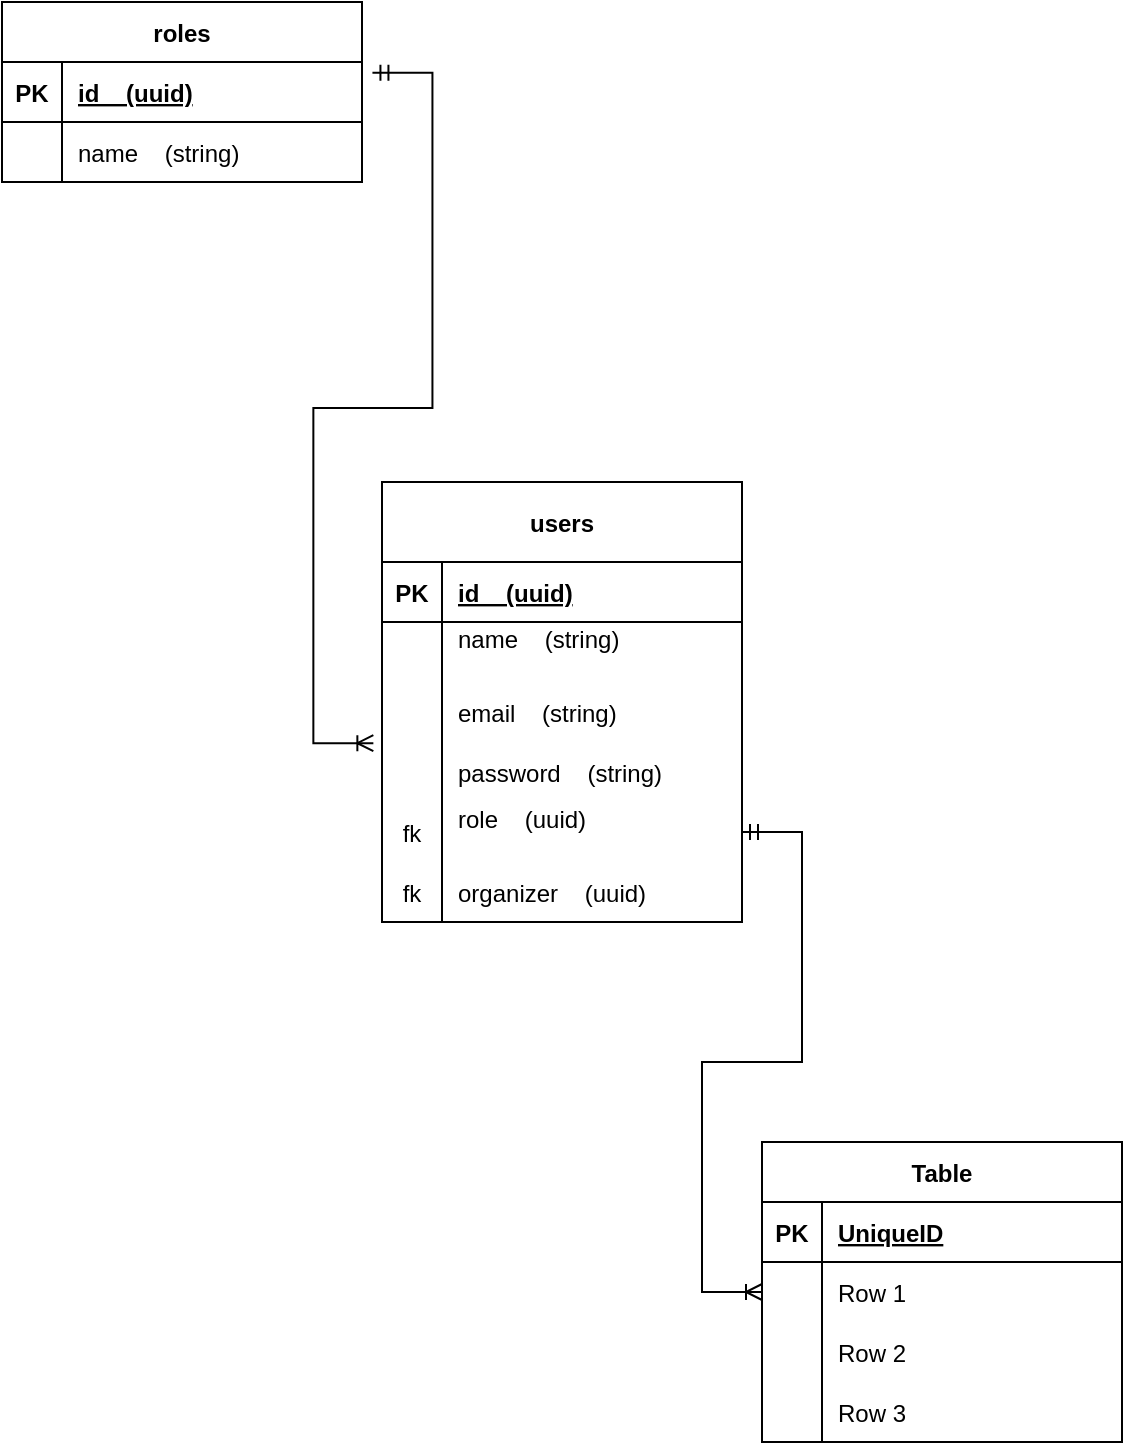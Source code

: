 <mxfile version="20.5.3" type="device"><diagram id="q3nLi76cLRcR3b4H6Wxt" name="Page-1"><mxGraphModel dx="1543" dy="813" grid="1" gridSize="10" guides="1" tooltips="1" connect="1" arrows="1" fold="1" page="1" pageScale="1" pageWidth="850" pageHeight="1100" math="0" shadow="0"><root><mxCell id="0"/><mxCell id="1" parent="0"/><mxCell id="qX9AecIdMwm5mwL2_rCY-7" value="roles" style="shape=table;startSize=30;container=1;collapsible=1;childLayout=tableLayout;fixedRows=1;rowLines=0;fontStyle=1;align=center;resizeLast=1;" vertex="1" parent="1"><mxGeometry x="-240" y="70" width="180" height="90" as="geometry"/></mxCell><mxCell id="qX9AecIdMwm5mwL2_rCY-8" value="" style="shape=tableRow;horizontal=0;startSize=0;swimlaneHead=0;swimlaneBody=0;fillColor=none;collapsible=0;dropTarget=0;points=[[0,0.5],[1,0.5]];portConstraint=eastwest;top=0;left=0;right=0;bottom=1;" vertex="1" parent="qX9AecIdMwm5mwL2_rCY-7"><mxGeometry y="30" width="180" height="30" as="geometry"/></mxCell><mxCell id="qX9AecIdMwm5mwL2_rCY-9" value="PK" style="shape=partialRectangle;connectable=0;fillColor=none;top=0;left=0;bottom=0;right=0;fontStyle=1;overflow=hidden;" vertex="1" parent="qX9AecIdMwm5mwL2_rCY-8"><mxGeometry width="30" height="30" as="geometry"><mxRectangle width="30" height="30" as="alternateBounds"/></mxGeometry></mxCell><mxCell id="qX9AecIdMwm5mwL2_rCY-10" value="id    (uuid)" style="shape=partialRectangle;connectable=0;fillColor=none;top=0;left=0;bottom=0;right=0;align=left;spacingLeft=6;fontStyle=5;overflow=hidden;" vertex="1" parent="qX9AecIdMwm5mwL2_rCY-8"><mxGeometry x="30" width="150" height="30" as="geometry"><mxRectangle width="150" height="30" as="alternateBounds"/></mxGeometry></mxCell><mxCell id="qX9AecIdMwm5mwL2_rCY-11" value="" style="shape=tableRow;horizontal=0;startSize=0;swimlaneHead=0;swimlaneBody=0;fillColor=none;collapsible=0;dropTarget=0;points=[[0,0.5],[1,0.5]];portConstraint=eastwest;top=0;left=0;right=0;bottom=0;" vertex="1" parent="qX9AecIdMwm5mwL2_rCY-7"><mxGeometry y="60" width="180" height="30" as="geometry"/></mxCell><mxCell id="qX9AecIdMwm5mwL2_rCY-12" value="" style="shape=partialRectangle;connectable=0;fillColor=none;top=0;left=0;bottom=0;right=0;editable=1;overflow=hidden;" vertex="1" parent="qX9AecIdMwm5mwL2_rCY-11"><mxGeometry width="30" height="30" as="geometry"><mxRectangle width="30" height="30" as="alternateBounds"/></mxGeometry></mxCell><mxCell id="qX9AecIdMwm5mwL2_rCY-13" value="name    (string)" style="shape=partialRectangle;connectable=0;fillColor=none;top=0;left=0;bottom=0;right=0;align=left;spacingLeft=6;overflow=hidden;" vertex="1" parent="qX9AecIdMwm5mwL2_rCY-11"><mxGeometry x="30" width="150" height="30" as="geometry"><mxRectangle width="150" height="30" as="alternateBounds"/></mxGeometry></mxCell><mxCell id="qX9AecIdMwm5mwL2_rCY-20" value="users" style="shape=table;startSize=40;container=1;collapsible=1;childLayout=tableLayout;fixedRows=1;rowLines=0;fontStyle=1;align=center;resizeLast=1;" vertex="1" parent="1"><mxGeometry x="-50" y="310" width="180" height="220" as="geometry"/></mxCell><mxCell id="qX9AecIdMwm5mwL2_rCY-21" value="" style="shape=tableRow;horizontal=0;startSize=0;swimlaneHead=0;swimlaneBody=0;fillColor=none;collapsible=0;dropTarget=0;points=[[0,0.5],[1,0.5]];portConstraint=eastwest;top=0;left=0;right=0;bottom=1;" vertex="1" parent="qX9AecIdMwm5mwL2_rCY-20"><mxGeometry y="40" width="180" height="30" as="geometry"/></mxCell><mxCell id="qX9AecIdMwm5mwL2_rCY-22" value="PK" style="shape=partialRectangle;connectable=0;fillColor=none;top=0;left=0;bottom=0;right=0;fontStyle=1;overflow=hidden;" vertex="1" parent="qX9AecIdMwm5mwL2_rCY-21"><mxGeometry width="30" height="30" as="geometry"><mxRectangle width="30" height="30" as="alternateBounds"/></mxGeometry></mxCell><mxCell id="qX9AecIdMwm5mwL2_rCY-23" value="id    (uuid)" style="shape=partialRectangle;connectable=0;fillColor=none;top=0;left=0;bottom=0;right=0;align=left;spacingLeft=6;fontStyle=5;overflow=hidden;" vertex="1" parent="qX9AecIdMwm5mwL2_rCY-21"><mxGeometry x="30" width="150" height="30" as="geometry"><mxRectangle width="150" height="30" as="alternateBounds"/></mxGeometry></mxCell><mxCell id="qX9AecIdMwm5mwL2_rCY-24" value="" style="shape=tableRow;horizontal=0;startSize=0;swimlaneHead=0;swimlaneBody=0;fillColor=none;collapsible=0;dropTarget=0;points=[[0,0.5],[1,0.5]];portConstraint=eastwest;top=0;left=0;right=0;bottom=0;" vertex="1" parent="qX9AecIdMwm5mwL2_rCY-20"><mxGeometry y="70" width="180" height="30" as="geometry"/></mxCell><mxCell id="qX9AecIdMwm5mwL2_rCY-25" value="" style="shape=partialRectangle;connectable=0;fillColor=none;top=0;left=0;bottom=0;right=0;editable=1;overflow=hidden;" vertex="1" parent="qX9AecIdMwm5mwL2_rCY-24"><mxGeometry width="30" height="30" as="geometry"><mxRectangle width="30" height="30" as="alternateBounds"/></mxGeometry></mxCell><mxCell id="qX9AecIdMwm5mwL2_rCY-26" value="name    (string)&#10;" style="shape=partialRectangle;connectable=0;fillColor=none;top=0;left=0;bottom=0;right=0;align=left;spacingLeft=6;overflow=hidden;" vertex="1" parent="qX9AecIdMwm5mwL2_rCY-24"><mxGeometry x="30" width="150" height="30" as="geometry"><mxRectangle width="150" height="30" as="alternateBounds"/></mxGeometry></mxCell><mxCell id="qX9AecIdMwm5mwL2_rCY-27" value="" style="shape=tableRow;horizontal=0;startSize=0;swimlaneHead=0;swimlaneBody=0;fillColor=none;collapsible=0;dropTarget=0;points=[[0,0.5],[1,0.5]];portConstraint=eastwest;top=0;left=0;right=0;bottom=0;" vertex="1" parent="qX9AecIdMwm5mwL2_rCY-20"><mxGeometry y="100" width="180" height="30" as="geometry"/></mxCell><mxCell id="qX9AecIdMwm5mwL2_rCY-28" value="" style="shape=partialRectangle;connectable=0;fillColor=none;top=0;left=0;bottom=0;right=0;editable=1;overflow=hidden;" vertex="1" parent="qX9AecIdMwm5mwL2_rCY-27"><mxGeometry width="30" height="30" as="geometry"><mxRectangle width="30" height="30" as="alternateBounds"/></mxGeometry></mxCell><mxCell id="qX9AecIdMwm5mwL2_rCY-29" value="email    (string)" style="shape=partialRectangle;connectable=0;fillColor=none;top=0;left=0;bottom=0;right=0;align=left;spacingLeft=6;overflow=hidden;" vertex="1" parent="qX9AecIdMwm5mwL2_rCY-27"><mxGeometry x="30" width="150" height="30" as="geometry"><mxRectangle width="150" height="30" as="alternateBounds"/></mxGeometry></mxCell><mxCell id="qX9AecIdMwm5mwL2_rCY-30" value="" style="shape=tableRow;horizontal=0;startSize=0;swimlaneHead=0;swimlaneBody=0;fillColor=none;collapsible=0;dropTarget=0;points=[[0,0.5],[1,0.5]];portConstraint=eastwest;top=0;left=0;right=0;bottom=0;" vertex="1" parent="qX9AecIdMwm5mwL2_rCY-20"><mxGeometry y="130" width="180" height="30" as="geometry"/></mxCell><mxCell id="qX9AecIdMwm5mwL2_rCY-31" value="" style="shape=partialRectangle;connectable=0;fillColor=none;top=0;left=0;bottom=0;right=0;editable=1;overflow=hidden;" vertex="1" parent="qX9AecIdMwm5mwL2_rCY-30"><mxGeometry width="30" height="30" as="geometry"><mxRectangle width="30" height="30" as="alternateBounds"/></mxGeometry></mxCell><mxCell id="qX9AecIdMwm5mwL2_rCY-32" value="password    (string)" style="shape=partialRectangle;connectable=0;fillColor=none;top=0;left=0;bottom=0;right=0;align=left;spacingLeft=6;overflow=hidden;" vertex="1" parent="qX9AecIdMwm5mwL2_rCY-30"><mxGeometry x="30" width="150" height="30" as="geometry"><mxRectangle width="150" height="30" as="alternateBounds"/></mxGeometry></mxCell><mxCell id="qX9AecIdMwm5mwL2_rCY-33" style="shape=tableRow;horizontal=0;startSize=0;swimlaneHead=0;swimlaneBody=0;fillColor=none;collapsible=0;dropTarget=0;points=[[0,0.5],[1,0.5]];portConstraint=eastwest;top=0;left=0;right=0;bottom=0;" vertex="1" parent="qX9AecIdMwm5mwL2_rCY-20"><mxGeometry y="160" width="180" height="30" as="geometry"/></mxCell><mxCell id="qX9AecIdMwm5mwL2_rCY-34" value="fk" style="shape=partialRectangle;connectable=0;fillColor=none;top=0;left=0;bottom=0;right=0;editable=1;overflow=hidden;" vertex="1" parent="qX9AecIdMwm5mwL2_rCY-33"><mxGeometry width="30" height="30" as="geometry"><mxRectangle width="30" height="30" as="alternateBounds"/></mxGeometry></mxCell><mxCell id="qX9AecIdMwm5mwL2_rCY-35" value="role    (uuid)&#10;" style="shape=partialRectangle;connectable=0;fillColor=none;top=0;left=0;bottom=0;right=0;align=left;spacingLeft=6;overflow=hidden;" vertex="1" parent="qX9AecIdMwm5mwL2_rCY-33"><mxGeometry x="30" width="150" height="30" as="geometry"><mxRectangle width="150" height="30" as="alternateBounds"/></mxGeometry></mxCell><mxCell id="qX9AecIdMwm5mwL2_rCY-36" style="shape=tableRow;horizontal=0;startSize=0;swimlaneHead=0;swimlaneBody=0;fillColor=none;collapsible=0;dropTarget=0;points=[[0,0.5],[1,0.5]];portConstraint=eastwest;top=0;left=0;right=0;bottom=0;" vertex="1" parent="qX9AecIdMwm5mwL2_rCY-20"><mxGeometry y="190" width="180" height="30" as="geometry"/></mxCell><mxCell id="qX9AecIdMwm5mwL2_rCY-37" value="fk" style="shape=partialRectangle;connectable=0;fillColor=none;top=0;left=0;bottom=0;right=0;editable=1;overflow=hidden;" vertex="1" parent="qX9AecIdMwm5mwL2_rCY-36"><mxGeometry width="30" height="30" as="geometry"><mxRectangle width="30" height="30" as="alternateBounds"/></mxGeometry></mxCell><mxCell id="qX9AecIdMwm5mwL2_rCY-38" value="organizer    (uuid)" style="shape=partialRectangle;connectable=0;fillColor=none;top=0;left=0;bottom=0;right=0;align=left;spacingLeft=6;overflow=hidden;" vertex="1" parent="qX9AecIdMwm5mwL2_rCY-36"><mxGeometry x="30" width="150" height="30" as="geometry"><mxRectangle width="150" height="30" as="alternateBounds"/></mxGeometry></mxCell><mxCell id="qX9AecIdMwm5mwL2_rCY-44" value="" style="edgeStyle=entityRelationEdgeStyle;fontSize=12;html=1;endArrow=ERoneToMany;startArrow=ERmandOne;rounded=0;elbow=vertical;exitX=1.029;exitY=0.181;exitDx=0;exitDy=0;exitPerimeter=0;entryX=-0.024;entryY=0.019;entryDx=0;entryDy=0;entryPerimeter=0;" edge="1" parent="1" source="qX9AecIdMwm5mwL2_rCY-8" target="qX9AecIdMwm5mwL2_rCY-30"><mxGeometry width="100" height="100" relative="1" as="geometry"><mxPoint x="-272.286" y="120" as="sourcePoint"/><mxPoint x="-120" y="450" as="targetPoint"/></mxGeometry></mxCell><mxCell id="qX9AecIdMwm5mwL2_rCY-45" value="Table" style="shape=table;startSize=30;container=1;collapsible=1;childLayout=tableLayout;fixedRows=1;rowLines=0;fontStyle=1;align=center;resizeLast=1;" vertex="1" parent="1"><mxGeometry x="140" y="640" width="180" height="150" as="geometry"/></mxCell><mxCell id="qX9AecIdMwm5mwL2_rCY-46" value="" style="shape=tableRow;horizontal=0;startSize=0;swimlaneHead=0;swimlaneBody=0;fillColor=none;collapsible=0;dropTarget=0;points=[[0,0.5],[1,0.5]];portConstraint=eastwest;top=0;left=0;right=0;bottom=1;" vertex="1" parent="qX9AecIdMwm5mwL2_rCY-45"><mxGeometry y="30" width="180" height="30" as="geometry"/></mxCell><mxCell id="qX9AecIdMwm5mwL2_rCY-47" value="PK" style="shape=partialRectangle;connectable=0;fillColor=none;top=0;left=0;bottom=0;right=0;fontStyle=1;overflow=hidden;" vertex="1" parent="qX9AecIdMwm5mwL2_rCY-46"><mxGeometry width="30" height="30" as="geometry"><mxRectangle width="30" height="30" as="alternateBounds"/></mxGeometry></mxCell><mxCell id="qX9AecIdMwm5mwL2_rCY-48" value="UniqueID" style="shape=partialRectangle;connectable=0;fillColor=none;top=0;left=0;bottom=0;right=0;align=left;spacingLeft=6;fontStyle=5;overflow=hidden;" vertex="1" parent="qX9AecIdMwm5mwL2_rCY-46"><mxGeometry x="30" width="150" height="30" as="geometry"><mxRectangle width="150" height="30" as="alternateBounds"/></mxGeometry></mxCell><mxCell id="qX9AecIdMwm5mwL2_rCY-49" value="" style="shape=tableRow;horizontal=0;startSize=0;swimlaneHead=0;swimlaneBody=0;fillColor=none;collapsible=0;dropTarget=0;points=[[0,0.5],[1,0.5]];portConstraint=eastwest;top=0;left=0;right=0;bottom=0;" vertex="1" parent="qX9AecIdMwm5mwL2_rCY-45"><mxGeometry y="60" width="180" height="30" as="geometry"/></mxCell><mxCell id="qX9AecIdMwm5mwL2_rCY-50" value="" style="shape=partialRectangle;connectable=0;fillColor=none;top=0;left=0;bottom=0;right=0;editable=1;overflow=hidden;" vertex="1" parent="qX9AecIdMwm5mwL2_rCY-49"><mxGeometry width="30" height="30" as="geometry"><mxRectangle width="30" height="30" as="alternateBounds"/></mxGeometry></mxCell><mxCell id="qX9AecIdMwm5mwL2_rCY-51" value="Row 1" style="shape=partialRectangle;connectable=0;fillColor=none;top=0;left=0;bottom=0;right=0;align=left;spacingLeft=6;overflow=hidden;" vertex="1" parent="qX9AecIdMwm5mwL2_rCY-49"><mxGeometry x="30" width="150" height="30" as="geometry"><mxRectangle width="150" height="30" as="alternateBounds"/></mxGeometry></mxCell><mxCell id="qX9AecIdMwm5mwL2_rCY-52" value="" style="shape=tableRow;horizontal=0;startSize=0;swimlaneHead=0;swimlaneBody=0;fillColor=none;collapsible=0;dropTarget=0;points=[[0,0.5],[1,0.5]];portConstraint=eastwest;top=0;left=0;right=0;bottom=0;" vertex="1" parent="qX9AecIdMwm5mwL2_rCY-45"><mxGeometry y="90" width="180" height="30" as="geometry"/></mxCell><mxCell id="qX9AecIdMwm5mwL2_rCY-53" value="" style="shape=partialRectangle;connectable=0;fillColor=none;top=0;left=0;bottom=0;right=0;editable=1;overflow=hidden;" vertex="1" parent="qX9AecIdMwm5mwL2_rCY-52"><mxGeometry width="30" height="30" as="geometry"><mxRectangle width="30" height="30" as="alternateBounds"/></mxGeometry></mxCell><mxCell id="qX9AecIdMwm5mwL2_rCY-54" value="Row 2" style="shape=partialRectangle;connectable=0;fillColor=none;top=0;left=0;bottom=0;right=0;align=left;spacingLeft=6;overflow=hidden;" vertex="1" parent="qX9AecIdMwm5mwL2_rCY-52"><mxGeometry x="30" width="150" height="30" as="geometry"><mxRectangle width="150" height="30" as="alternateBounds"/></mxGeometry></mxCell><mxCell id="qX9AecIdMwm5mwL2_rCY-55" value="" style="shape=tableRow;horizontal=0;startSize=0;swimlaneHead=0;swimlaneBody=0;fillColor=none;collapsible=0;dropTarget=0;points=[[0,0.5],[1,0.5]];portConstraint=eastwest;top=0;left=0;right=0;bottom=0;" vertex="1" parent="qX9AecIdMwm5mwL2_rCY-45"><mxGeometry y="120" width="180" height="30" as="geometry"/></mxCell><mxCell id="qX9AecIdMwm5mwL2_rCY-56" value="" style="shape=partialRectangle;connectable=0;fillColor=none;top=0;left=0;bottom=0;right=0;editable=1;overflow=hidden;" vertex="1" parent="qX9AecIdMwm5mwL2_rCY-55"><mxGeometry width="30" height="30" as="geometry"><mxRectangle width="30" height="30" as="alternateBounds"/></mxGeometry></mxCell><mxCell id="qX9AecIdMwm5mwL2_rCY-57" value="Row 3" style="shape=partialRectangle;connectable=0;fillColor=none;top=0;left=0;bottom=0;right=0;align=left;spacingLeft=6;overflow=hidden;" vertex="1" parent="qX9AecIdMwm5mwL2_rCY-55"><mxGeometry x="30" width="150" height="30" as="geometry"><mxRectangle width="150" height="30" as="alternateBounds"/></mxGeometry></mxCell><mxCell id="qX9AecIdMwm5mwL2_rCY-58" value="" style="edgeStyle=entityRelationEdgeStyle;fontSize=12;html=1;endArrow=ERoneToMany;startArrow=ERmandOne;rounded=0;elbow=vertical;exitX=1;exitY=0.5;exitDx=0;exitDy=0;entryX=0;entryY=0.5;entryDx=0;entryDy=0;" edge="1" parent="1" source="qX9AecIdMwm5mwL2_rCY-33" target="qX9AecIdMwm5mwL2_rCY-49"><mxGeometry width="100" height="100" relative="1" as="geometry"><mxPoint x="-160" y="660" as="sourcePoint"/><mxPoint x="-40" y="710" as="targetPoint"/></mxGeometry></mxCell></root></mxGraphModel></diagram></mxfile>